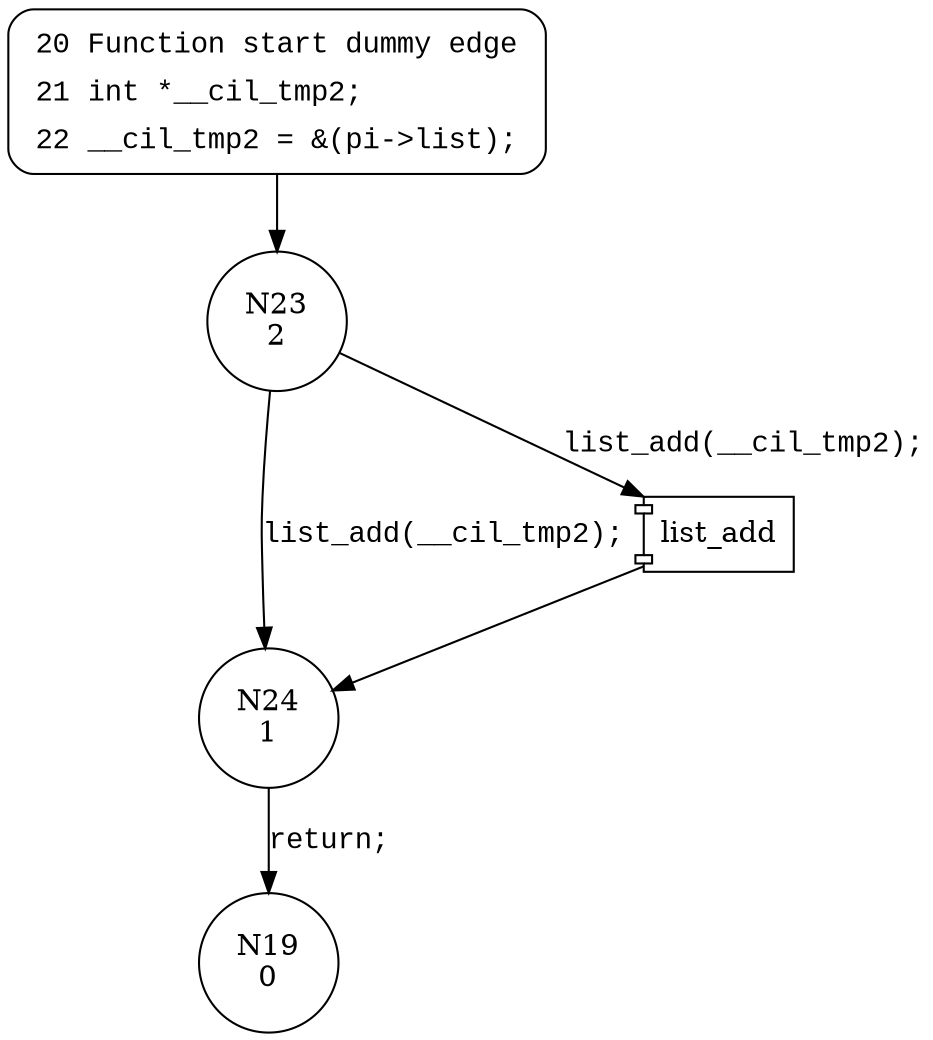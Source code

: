 digraph rr_fail_path {
23 [shape="circle" label="N23\n2"]
24 [shape="circle" label="N24\n1"]
19 [shape="circle" label="N19\n0"]
20 [style="filled,bold" penwidth="1" fillcolor="white" fontname="Courier New" shape="Mrecord" label=<<table border="0" cellborder="0" cellpadding="3" bgcolor="white"><tr><td align="right">20</td><td align="left">Function start dummy edge</td></tr><tr><td align="right">21</td><td align="left">int *__cil_tmp2;</td></tr><tr><td align="right">22</td><td align="left">__cil_tmp2 = &amp;(pi-&gt;list);</td></tr></table>>]
20 -> 23[label=""]
100001 [shape="component" label="list_add"]
23 -> 100001 [label="list_add(__cil_tmp2);" fontname="Courier New"]
100001 -> 24 [label="" fontname="Courier New"]
23 -> 24 [label="list_add(__cil_tmp2);" fontname="Courier New"]
24 -> 19 [label="return;" fontname="Courier New"]
}